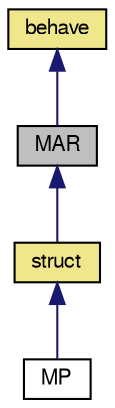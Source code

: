 digraph G
{
  edge [fontname="FreeSans",fontsize="10",labelfontname="FreeSans",labelfontsize="10"];
  node [fontname="FreeSans",fontsize="10",shape=record];
  Node1 [label="MAR",height=0.2,width=0.4,color="black", fillcolor="grey75", style="filled" fontcolor="black"];
  Node2 -> Node1 [dir=back,color="midnightblue",fontsize="10",style="solid",fontname="FreeSans"];
  Node2 [label="behave",height=0.2,width=0.4,color="black", fillcolor="khaki", style="filled",URL="$classMAR_1_1behave.html"];
  Node1 -> Node3 [dir=back,color="midnightblue",fontsize="10",style="solid",fontname="FreeSans"];
  Node3 [label="struct",height=0.2,width=0.4,color="black", fillcolor="khaki", style="filled",URL="$classMP_1_1struct.html"];
  Node3 -> Node4 [dir=back,color="midnightblue",fontsize="10",style="solid",fontname="FreeSans"];
  Node4 [label="MP",height=0.2,width=0.4,color="black", fillcolor="white", style="filled",URL="$classMP.html"];
}
